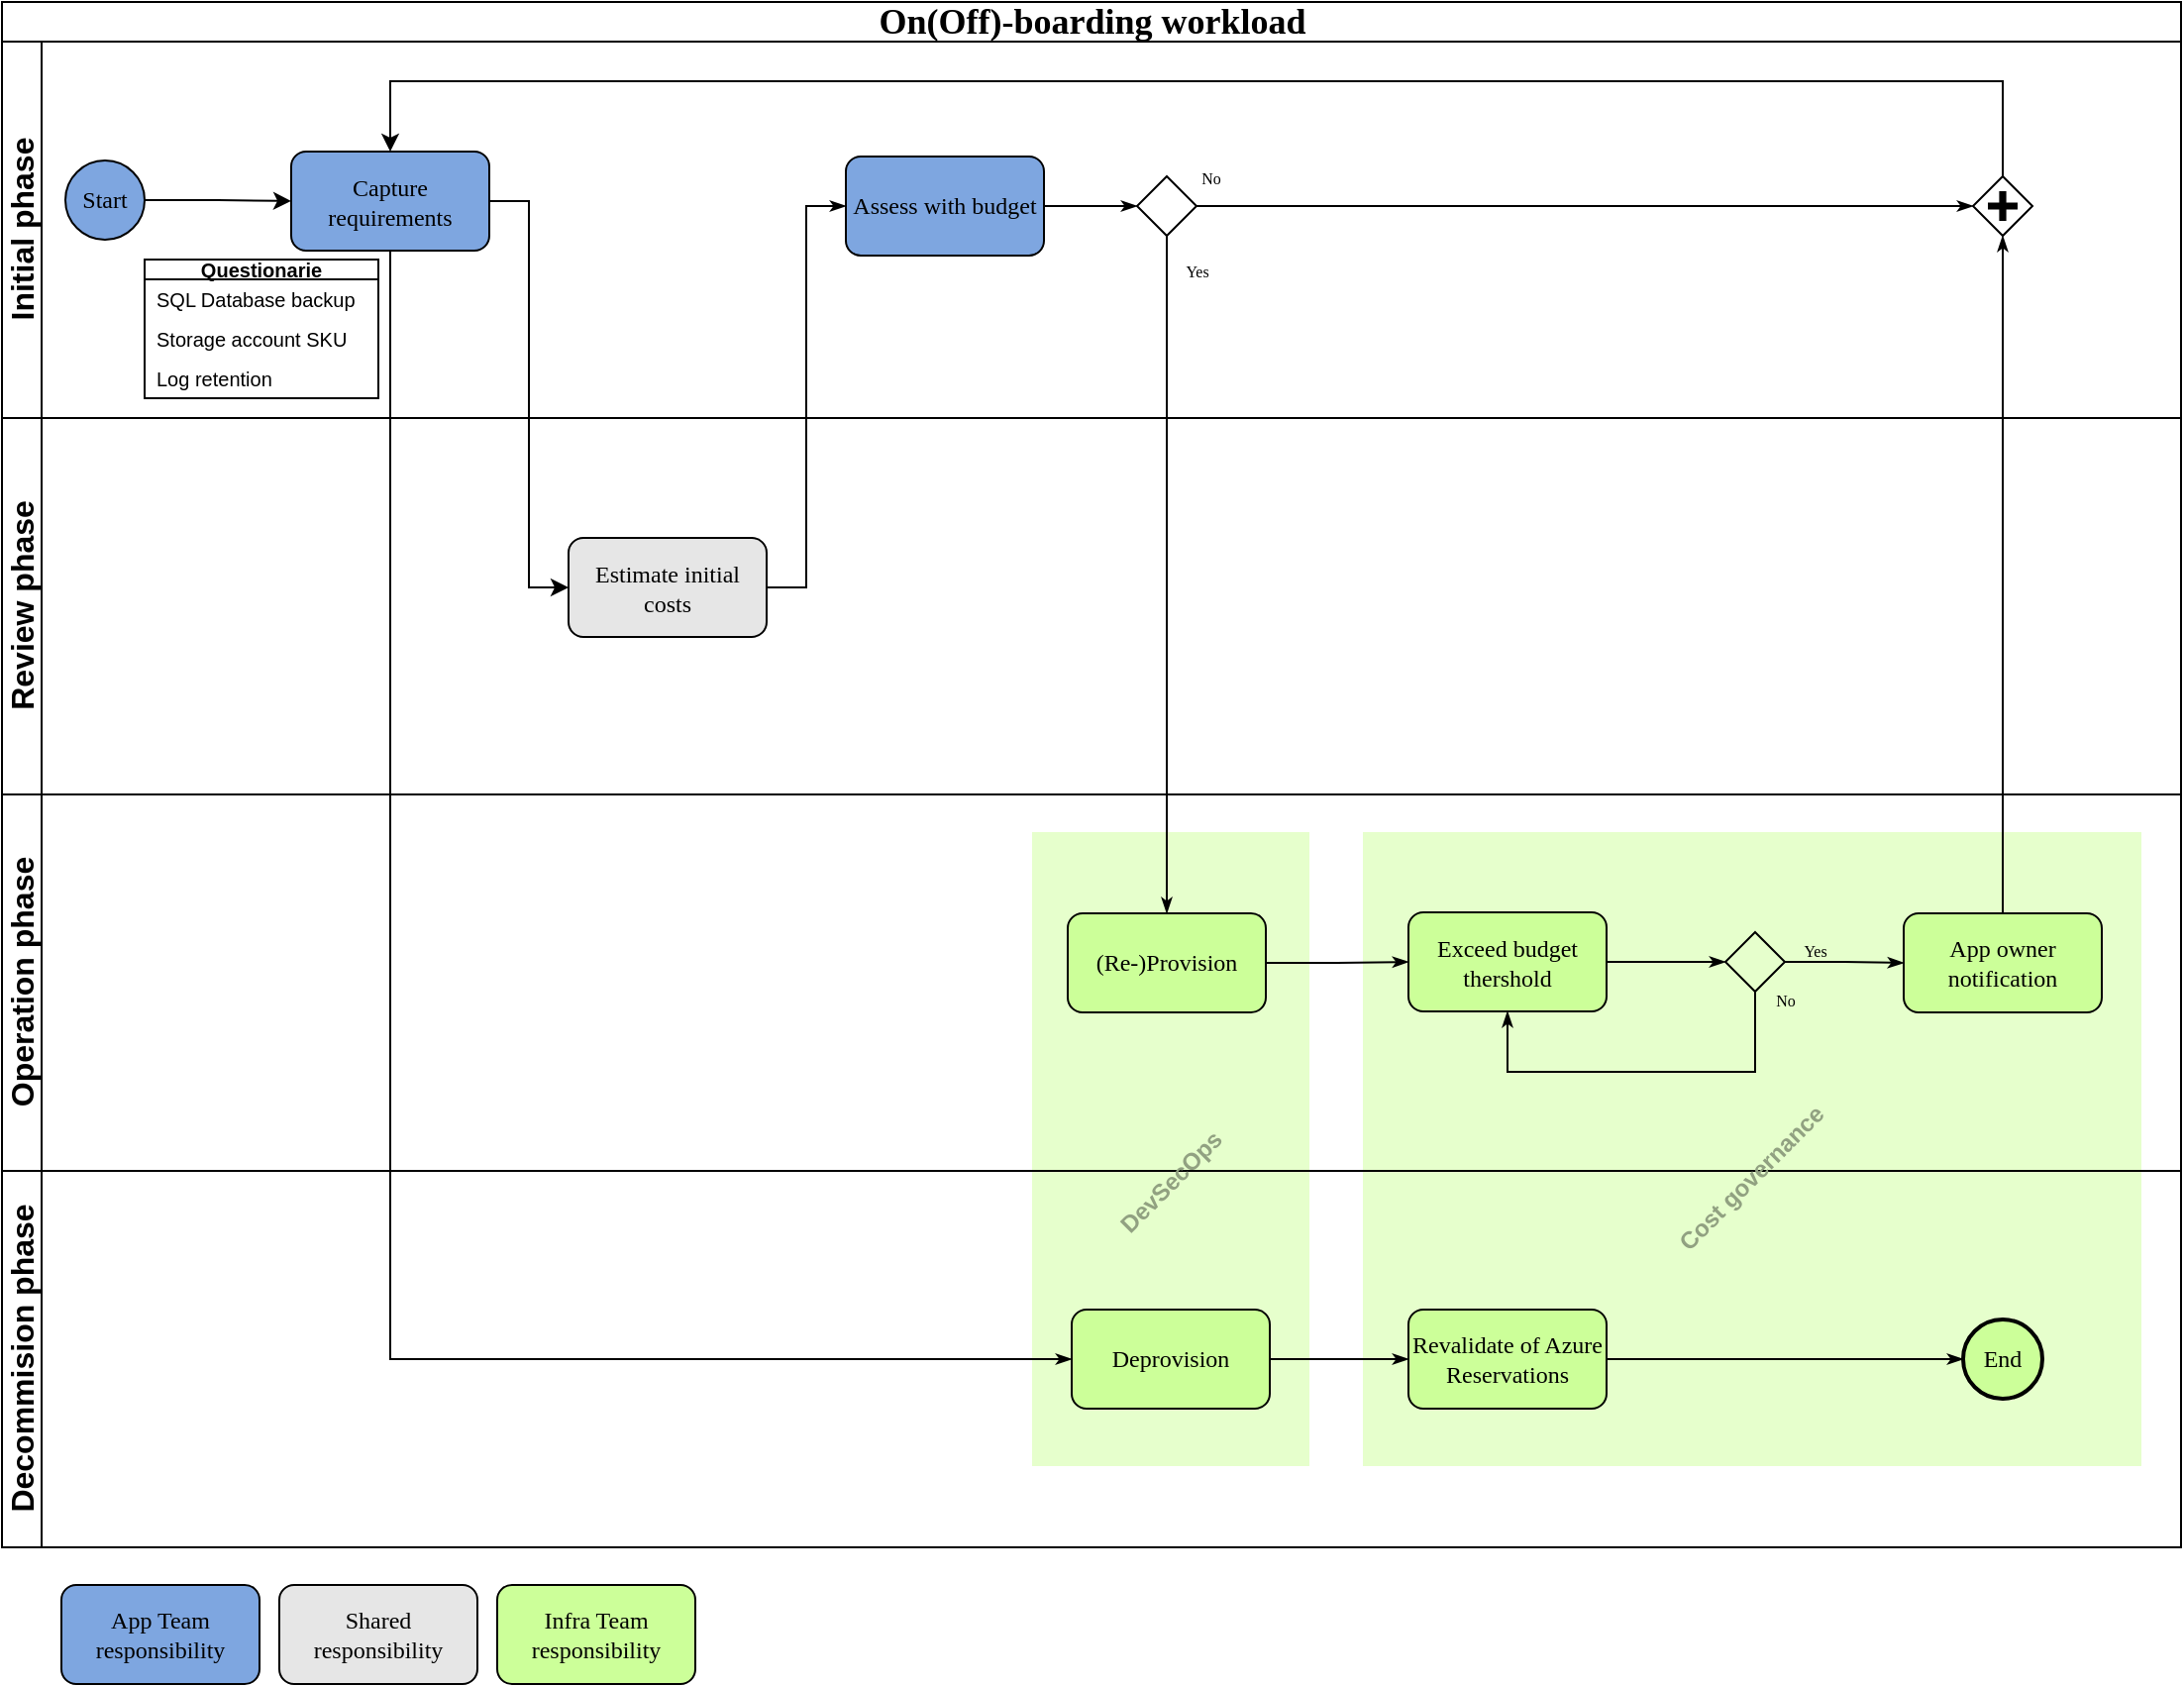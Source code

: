 <mxfile version="20.2.8" type="device" pages="3"><diagram name="On-boarding workload" id="c7488fd3-1785-93aa-aadb-54a6760d102a"><mxGraphModel dx="1221" dy="775" grid="1" gridSize="10" guides="1" tooltips="1" connect="1" arrows="1" fold="1" page="1" pageScale="1" pageWidth="1100" pageHeight="850" background="none" math="0" shadow="0"><root><mxCell id="0"/><mxCell id="1" parent="0"/><mxCell id="fK9CK4yIM3birKVKkkFE-2" value="" style="whiteSpace=wrap;html=1;fillColor=#E6FFCC;strokeColor=none;" parent="1" vertex="1"><mxGeometry x="687" y="420" width="393" height="320" as="geometry"/></mxCell><mxCell id="fK9CK4yIM3birKVKkkFE-1" value="" style="whiteSpace=wrap;html=1;fillColor=#E6FFCC;strokeColor=none;" parent="1" vertex="1"><mxGeometry x="520" y="420" width="140" height="320" as="geometry"/></mxCell><mxCell id="2b4e8129b02d487f-1" value="&lt;font style=&quot;font-size: 18px;&quot;&gt;On(Off)-boarding workload&lt;/font&gt;" style="swimlane;html=1;childLayout=stackLayout;horizontal=1;startSize=20;horizontalStack=0;rounded=0;shadow=0;labelBackgroundColor=none;strokeWidth=1;fontFamily=Verdana;fontSize=8;align=center;" parent="1" vertex="1"><mxGeometry y="1" width="1100" height="780" as="geometry"/></mxCell><mxCell id="2b4e8129b02d487f-2" value="&lt;font style=&quot;font-size: 16px;&quot;&gt;Initial phase&lt;/font&gt;" style="swimlane;html=1;startSize=20;horizontal=0;" parent="2b4e8129b02d487f-1" vertex="1"><mxGeometry y="20" width="1100" height="190" as="geometry"/></mxCell><mxCell id="GfIPGvj7WsTUXI1haJ0j-1" style="edgeStyle=orthogonalEdgeStyle;rounded=0;orthogonalLoop=1;jettySize=auto;html=1;exitX=1;exitY=0.5;exitDx=0;exitDy=0;entryX=0;entryY=0.5;entryDx=0;entryDy=0;fontSize=12;" parent="2b4e8129b02d487f-2" source="2b4e8129b02d487f-5" target="2b4e8129b02d487f-6" edge="1"><mxGeometry relative="1" as="geometry"/></mxCell><mxCell id="2b4e8129b02d487f-5" value="&lt;font style=&quot;font-size: 12px;&quot;&gt;Start&lt;/font&gt;" style="ellipse;whiteSpace=wrap;html=1;rounded=0;shadow=0;labelBackgroundColor=none;strokeWidth=1;fontFamily=Verdana;fontSize=8;align=center;fillColor=#7EA6E0;" parent="2b4e8129b02d487f-2" vertex="1"><mxGeometry x="32" y="60" width="40" height="40" as="geometry"/></mxCell><mxCell id="2b4e8129b02d487f-6" value="&lt;font style=&quot;font-size: 12px;&quot;&gt;Capture requirements&lt;/font&gt;" style="rounded=1;whiteSpace=wrap;html=1;shadow=0;labelBackgroundColor=none;strokeWidth=1;fontFamily=Verdana;fontSize=8;align=center;fillColor=#7EA6E0;" parent="2b4e8129b02d487f-2" vertex="1"><mxGeometry x="146" y="55.5" width="100" height="50" as="geometry"/></mxCell><mxCell id="GfIPGvj7WsTUXI1haJ0j-2" style="edgeStyle=orthogonalEdgeStyle;rounded=0;orthogonalLoop=1;jettySize=auto;html=1;exitX=0.5;exitY=0;exitDx=0;exitDy=0;entryX=0.5;entryY=0;entryDx=0;entryDy=0;fontSize=12;" parent="2b4e8129b02d487f-2" source="5XdHRWtm6n4pgvlFerVe-8" target="2b4e8129b02d487f-6" edge="1"><mxGeometry relative="1" as="geometry"><Array as="points"><mxPoint x="1010" y="20"/><mxPoint x="196" y="20"/></Array></mxGeometry></mxCell><mxCell id="5XdHRWtm6n4pgvlFerVe-8" value="" style="shape=mxgraph.bpmn.shape;html=1;verticalLabelPosition=bottom;labelBackgroundColor=#ffffff;verticalAlign=top;perimeter=rhombusPerimeter;background=gateway;outline=none;symbol=parallelGw;rounded=1;shadow=0;strokeWidth=1;fontFamily=Verdana;fontSize=8;align=center;fillColor=none;" parent="2b4e8129b02d487f-2" vertex="1"><mxGeometry x="995" y="68.0" width="30" height="30" as="geometry"/></mxCell><mxCell id="nl0fHXi5USVs0YfuAYSW-1" value="Questionarie" style="swimlane;fontStyle=1;childLayout=stackLayout;horizontal=1;startSize=10;horizontalStack=0;resizeParent=1;resizeParentMax=0;resizeLast=0;collapsible=1;marginBottom=0;fillColor=#FFFFFF;gradientColor=none;gradientDirection=north;fontSize=10;" parent="2b4e8129b02d487f-2" vertex="1"><mxGeometry x="72" y="110" width="118" height="70" as="geometry"/></mxCell><mxCell id="nl0fHXi5USVs0YfuAYSW-2" value="SQL Database backup" style="text;strokeColor=none;fillColor=none;align=left;verticalAlign=middle;spacingLeft=4;spacingRight=4;overflow=hidden;points=[[0,0.5],[1,0.5]];portConstraint=eastwest;rotatable=0;fontSize=10;" parent="nl0fHXi5USVs0YfuAYSW-1" vertex="1"><mxGeometry y="10" width="118" height="20" as="geometry"/></mxCell><mxCell id="nl0fHXi5USVs0YfuAYSW-3" value="Storage account SKU" style="text;strokeColor=none;fillColor=none;align=left;verticalAlign=middle;spacingLeft=4;spacingRight=4;overflow=hidden;points=[[0,0.5],[1,0.5]];portConstraint=eastwest;rotatable=0;fontSize=10;" parent="nl0fHXi5USVs0YfuAYSW-1" vertex="1"><mxGeometry y="30" width="118" height="20" as="geometry"/></mxCell><mxCell id="nl0fHXi5USVs0YfuAYSW-4" value="Log retention" style="text;strokeColor=none;fillColor=none;align=left;verticalAlign=middle;spacingLeft=4;spacingRight=4;overflow=hidden;points=[[0,0.5],[1,0.5]];portConstraint=eastwest;rotatable=0;fontSize=10;" parent="nl0fHXi5USVs0YfuAYSW-1" vertex="1"><mxGeometry y="50" width="118" height="20" as="geometry"/></mxCell><mxCell id="2b4e8129b02d487f-12" value="&lt;font style=&quot;font-size: 12px;&quot;&gt;Assess with budget&lt;/font&gt;" style="rounded=1;whiteSpace=wrap;html=1;shadow=0;labelBackgroundColor=none;strokeWidth=1;fontFamily=Verdana;fontSize=8;align=center;gradientColor=none;gradientDirection=north;fillColor=#7EA6E0;" parent="2b4e8129b02d487f-2" vertex="1"><mxGeometry x="426" y="58.0" width="100" height="50" as="geometry"/></mxCell><mxCell id="2b4e8129b02d487f-13" value="" style="strokeWidth=1;html=1;shape=mxgraph.flowchart.decision;whiteSpace=wrap;rounded=1;shadow=0;labelBackgroundColor=none;fontFamily=Verdana;fontSize=8;align=center;gradientColor=none;gradientDirection=north;fillColor=none;" parent="2b4e8129b02d487f-2" vertex="1"><mxGeometry x="573" y="68.0" width="30" height="30" as="geometry"/></mxCell><mxCell id="2b4e8129b02d487f-25" value="No" style="edgeStyle=orthogonalEdgeStyle;rounded=0;html=1;labelBackgroundColor=none;startArrow=none;startFill=0;startSize=5;endArrow=classicThin;endFill=1;endSize=5;jettySize=auto;orthogonalLoop=1;strokeWidth=1;fontFamily=Verdana;fontSize=8;entryX=0;entryY=0.5;entryDx=0;entryDy=0;" parent="2b4e8129b02d487f-2" source="2b4e8129b02d487f-13" target="5XdHRWtm6n4pgvlFerVe-8" edge="1"><mxGeometry x="-0.964" y="14" relative="1" as="geometry"><mxPoint as="offset"/></mxGeometry></mxCell><mxCell id="2b4e8129b02d487f-26" style="edgeStyle=orthogonalEdgeStyle;rounded=0;html=1;labelBackgroundColor=none;startArrow=none;startFill=0;startSize=5;endArrow=classicThin;endFill=1;endSize=5;jettySize=auto;orthogonalLoop=1;strokeWidth=1;fontFamily=Verdana;fontSize=8" parent="2b4e8129b02d487f-2" source="2b4e8129b02d487f-12" target="2b4e8129b02d487f-13" edge="1"><mxGeometry relative="1" as="geometry"/></mxCell><mxCell id="2b4e8129b02d487f-3" value="&lt;font style=&quot;font-size: 16px;&quot;&gt;Review phase&lt;/font&gt;" style="swimlane;html=1;startSize=20;horizontal=0;" parent="2b4e8129b02d487f-1" vertex="1"><mxGeometry y="210" width="1100" height="190" as="geometry"/></mxCell><mxCell id="2b4e8129b02d487f-7" value="&lt;font style=&quot;font-size: 12px;&quot;&gt;Estimate initial costs&lt;/font&gt;" style="rounded=1;whiteSpace=wrap;html=1;shadow=0;labelBackgroundColor=none;strokeWidth=1;fontFamily=Verdana;fontSize=8;align=center;fillColor=#E6E6E6;gradientColor=none;gradientDirection=north;" parent="2b4e8129b02d487f-3" vertex="1"><mxGeometry x="286" y="60.5" width="100" height="50" as="geometry"/></mxCell><mxCell id="2b4e8129b02d487f-27" value="Yes" style="edgeStyle=orthogonalEdgeStyle;rounded=0;html=1;labelBackgroundColor=none;startArrow=none;startFill=0;startSize=5;endArrow=classicThin;endFill=1;endSize=5;jettySize=auto;orthogonalLoop=1;strokeWidth=1;fontFamily=Verdana;fontSize=8;entryX=0.5;entryY=0;entryDx=0;entryDy=0;" parent="2b4e8129b02d487f-1" source="2b4e8129b02d487f-13" target="2b4e8129b02d487f-14" edge="1"><mxGeometry x="-0.895" y="15" relative="1" as="geometry"><mxPoint as="offset"/><Array as="points"><mxPoint x="588" y="379"/><mxPoint x="588" y="379"/></Array></mxGeometry></mxCell><mxCell id="2b4e8129b02d487f-31" style="edgeStyle=orthogonalEdgeStyle;rounded=0;html=1;entryX=0.5;entryY=1;labelBackgroundColor=none;startArrow=none;startFill=0;startSize=5;endArrow=classicThin;endFill=1;endSize=5;jettySize=auto;orthogonalLoop=1;strokeWidth=1;fontFamily=Verdana;fontSize=8;entryDx=0;entryDy=0;exitX=0.5;exitY=0;exitDx=0;exitDy=0;" parent="2b4e8129b02d487f-1" source="2b4e8129b02d487f-17" target="5XdHRWtm6n4pgvlFerVe-8" edge="1"><mxGeometry relative="1" as="geometry"><Array as="points"/></mxGeometry></mxCell><mxCell id="2b4e8129b02d487f-4" value="&lt;font style=&quot;font-size: 16px;&quot;&gt;Operation phase&lt;/font&gt;" style="swimlane;html=1;startSize=20;horizontal=0;" parent="2b4e8129b02d487f-1" vertex="1"><mxGeometry y="400" width="1100" height="190" as="geometry"/></mxCell><mxCell id="2b4e8129b02d487f-28" style="edgeStyle=orthogonalEdgeStyle;rounded=0;html=1;labelBackgroundColor=none;startArrow=none;startFill=0;startSize=5;endArrow=classicThin;endFill=1;endSize=5;jettySize=auto;orthogonalLoop=1;strokeWidth=1;fontFamily=Verdana;fontSize=8;entryX=0;entryY=0.5;entryDx=0;entryDy=0;" parent="2b4e8129b02d487f-4" source="2b4e8129b02d487f-14" target="5XdHRWtm6n4pgvlFerVe-18" edge="1"><mxGeometry relative="1" as="geometry"/></mxCell><mxCell id="2b4e8129b02d487f-14" value="&lt;font style=&quot;font-size: 12px;&quot;&gt;(Re-)Provision&lt;/font&gt;" style="rounded=1;whiteSpace=wrap;html=1;shadow=0;labelBackgroundColor=none;strokeWidth=1;fontFamily=Verdana;fontSize=8;align=center;fillColor=#CCFF99;" parent="2b4e8129b02d487f-4" vertex="1"><mxGeometry x="538" y="60.0" width="100" height="50" as="geometry"/></mxCell><mxCell id="2b4e8129b02d487f-29" value="Yes" style="edgeStyle=orthogonalEdgeStyle;rounded=0;html=1;entryX=0;entryY=0.5;labelBackgroundColor=none;startArrow=none;startFill=0;startSize=5;endArrow=classicThin;endFill=1;endSize=5;jettySize=auto;orthogonalLoop=1;strokeWidth=1;fontFamily=Verdana;fontSize=8;entryDx=0;entryDy=0;" parent="2b4e8129b02d487f-4" source="2b4e8129b02d487f-15" target="2b4e8129b02d487f-17" edge="1"><mxGeometry x="-0.501" y="6" relative="1" as="geometry"><mxPoint as="offset"/><mxPoint x="562" y="78.5" as="targetPoint"/></mxGeometry></mxCell><mxCell id="2b4e8129b02d487f-15" value="" style="strokeWidth=1;html=1;shape=mxgraph.flowchart.decision;whiteSpace=wrap;rounded=1;shadow=0;labelBackgroundColor=none;fontFamily=Verdana;fontSize=8;align=center;fillColor=none;" parent="2b4e8129b02d487f-4" vertex="1"><mxGeometry x="870" y="69.5" width="30" height="30" as="geometry"/></mxCell><mxCell id="2b4e8129b02d487f-17" value="&lt;span style=&quot;font-size: 12px;&quot;&gt;App owner notification&lt;/span&gt;" style="rounded=1;whiteSpace=wrap;html=1;shadow=0;labelBackgroundColor=none;strokeWidth=1;fontFamily=Verdana;fontSize=8;align=center;fillColor=#CCFF99;" parent="2b4e8129b02d487f-4" vertex="1"><mxGeometry x="960" y="60" width="100" height="50" as="geometry"/></mxCell><mxCell id="5XdHRWtm6n4pgvlFerVe-18" value="&lt;font style=&quot;font-size: 12px;&quot;&gt;Exceed budget thershold&lt;/font&gt;" style="rounded=1;whiteSpace=wrap;html=1;shadow=0;labelBackgroundColor=none;strokeWidth=1;fontFamily=Verdana;fontSize=8;align=center;fillColor=#CCFF99;" parent="2b4e8129b02d487f-4" vertex="1"><mxGeometry x="710" y="59.5" width="100" height="50" as="geometry"/></mxCell><mxCell id="2b4e8129b02d487f-22" style="edgeStyle=orthogonalEdgeStyle;rounded=0;html=1;entryX=0;entryY=0.5;labelBackgroundColor=none;startArrow=none;startFill=0;startSize=5;endArrow=classicThin;endFill=1;endSize=5;jettySize=auto;orthogonalLoop=1;strokeWidth=1;fontFamily=Verdana;fontSize=8;exitX=1;exitY=0.5;exitDx=0;exitDy=0;entryDx=0;entryDy=0;entryPerimeter=0;" parent="2b4e8129b02d487f-4" source="5XdHRWtm6n4pgvlFerVe-18" target="2b4e8129b02d487f-15" edge="1"><mxGeometry relative="1" as="geometry"/></mxCell><mxCell id="2b4e8129b02d487f-32" value="No" style="edgeStyle=orthogonalEdgeStyle;rounded=0;html=1;labelBackgroundColor=none;startArrow=none;startFill=0;startSize=5;endArrow=classicThin;endFill=1;endSize=5;jettySize=auto;orthogonalLoop=1;strokeWidth=1;fontFamily=Verdana;fontSize=8;entryX=0.5;entryY=1;entryDx=0;entryDy=0;" parent="2b4e8129b02d487f-4" source="2b4e8129b02d487f-15" target="5XdHRWtm6n4pgvlFerVe-18" edge="1"><mxGeometry x="-0.953" y="15" relative="1" as="geometry"><Array as="points"><mxPoint x="778" y="140"/><mxPoint x="663" y="140"/></Array><mxPoint as="offset"/></mxGeometry></mxCell><mxCell id="5XdHRWtm6n4pgvlFerVe-20" style="edgeStyle=orthogonalEdgeStyle;rounded=0;html=1;labelBackgroundColor=none;startArrow=none;startFill=0;startSize=5;endArrow=classicThin;endFill=1;endSize=5;jettySize=auto;orthogonalLoop=1;strokeWidth=1;fontFamily=Verdana;fontSize=8;exitX=0.5;exitY=1;exitDx=0;exitDy=0;entryX=0;entryY=0.5;entryDx=0;entryDy=0;" parent="2b4e8129b02d487f-1" source="2b4e8129b02d487f-6" target="2b4e8129b02d487f-9" edge="1"><mxGeometry relative="1" as="geometry"><mxPoint x="127" y="50" as="sourcePoint"/><mxPoint x="772" y="505" as="targetPoint"/></mxGeometry></mxCell><mxCell id="5XdHRWtm6n4pgvlFerVe-9" value="&lt;font style=&quot;font-size: 16px;&quot;&gt;Decommision phase&lt;/font&gt;" style="swimlane;html=1;startSize=20;horizontal=0;" parent="2b4e8129b02d487f-1" vertex="1"><mxGeometry y="590" width="1100" height="190" as="geometry"/></mxCell><mxCell id="2b4e8129b02d487f-9" value="&lt;font style=&quot;font-size: 12px;&quot;&gt;Deprovision&lt;/font&gt;" style="rounded=1;whiteSpace=wrap;html=1;shadow=0;labelBackgroundColor=none;strokeWidth=1;fontFamily=Verdana;fontSize=8;align=center;fillColor=#CCFF99;" parent="5XdHRWtm6n4pgvlFerVe-9" vertex="1"><mxGeometry x="540" y="70" width="100" height="50" as="geometry"/></mxCell><mxCell id="2b4e8129b02d487f-11" value="&lt;font style=&quot;font-size: 12px;&quot;&gt;End&lt;/font&gt;" style="ellipse;whiteSpace=wrap;html=1;rounded=0;shadow=0;labelBackgroundColor=none;strokeWidth=2;fontFamily=Verdana;fontSize=8;align=center;fillColor=#CCFF99;" parent="5XdHRWtm6n4pgvlFerVe-9" vertex="1"><mxGeometry x="990" y="75" width="40" height="40" as="geometry"/></mxCell><mxCell id="2b4e8129b02d487f-23" style="edgeStyle=orthogonalEdgeStyle;rounded=0;html=1;labelBackgroundColor=none;startArrow=none;startFill=0;startSize=5;endArrow=classicThin;endFill=1;endSize=5;jettySize=auto;orthogonalLoop=1;strokeWidth=1;fontFamily=Verdana;fontSize=8;exitX=1;exitY=0.5;exitDx=0;exitDy=0;" parent="5XdHRWtm6n4pgvlFerVe-9" source="5XdHRWtm6n4pgvlFerVe-21" target="2b4e8129b02d487f-11" edge="1"><mxGeometry relative="1" as="geometry"><mxPoint x="702" y="88.5" as="sourcePoint"/></mxGeometry></mxCell><mxCell id="5XdHRWtm6n4pgvlFerVe-21" value="&lt;font style=&quot;font-size: 12px;&quot;&gt;Revalidate of Azure Reservations&lt;/font&gt;" style="rounded=1;whiteSpace=wrap;html=1;shadow=0;labelBackgroundColor=none;strokeWidth=1;fontFamily=Verdana;fontSize=8;align=center;fillColor=#CCFF99;" parent="5XdHRWtm6n4pgvlFerVe-9" vertex="1"><mxGeometry x="710" y="70" width="100" height="50" as="geometry"/></mxCell><mxCell id="5XdHRWtm6n4pgvlFerVe-23" style="edgeStyle=orthogonalEdgeStyle;rounded=0;html=1;labelBackgroundColor=none;startArrow=none;startFill=0;startSize=5;endArrow=classicThin;endFill=1;endSize=5;jettySize=auto;orthogonalLoop=1;strokeWidth=1;fontFamily=Verdana;fontSize=8;exitX=1;exitY=0.5;exitDx=0;exitDy=0;entryX=0;entryY=0.5;entryDx=0;entryDy=0;" parent="5XdHRWtm6n4pgvlFerVe-9" source="2b4e8129b02d487f-9" target="5XdHRWtm6n4pgvlFerVe-21" edge="1"><mxGeometry relative="1" as="geometry"><mxPoint x="482" y="85.5" as="sourcePoint"/><mxPoint x="400" y="110" as="targetPoint"/></mxGeometry></mxCell><mxCell id="5XdHRWtm6n4pgvlFerVe-1" style="edgeStyle=orthogonalEdgeStyle;rounded=0;orthogonalLoop=1;jettySize=auto;html=1;exitX=1;exitY=0.5;exitDx=0;exitDy=0;entryX=0;entryY=0.5;entryDx=0;entryDy=0;" parent="2b4e8129b02d487f-1" source="2b4e8129b02d487f-6" target="2b4e8129b02d487f-7" edge="1"><mxGeometry relative="1" as="geometry"/></mxCell><mxCell id="2b4e8129b02d487f-24" style="edgeStyle=orthogonalEdgeStyle;rounded=0;html=1;labelBackgroundColor=none;startArrow=none;startFill=0;startSize=5;endArrow=classicThin;endFill=1;endSize=5;jettySize=auto;orthogonalLoop=1;strokeWidth=1;fontFamily=Verdana;fontSize=8;exitX=1;exitY=0.5;exitDx=0;exitDy=0;entryX=0;entryY=0.5;entryDx=0;entryDy=0;" parent="2b4e8129b02d487f-1" source="2b4e8129b02d487f-7" target="2b4e8129b02d487f-12" edge="1"><mxGeometry relative="1" as="geometry"/></mxCell><mxCell id="5XdHRWtm6n4pgvlFerVe-5" value="&lt;font style=&quot;font-size: 12px;&quot;&gt;App Team responsibility&lt;/font&gt;" style="rounded=1;whiteSpace=wrap;html=1;shadow=0;labelBackgroundColor=none;strokeWidth=1;fontFamily=Verdana;fontSize=8;align=center;fillColor=#7EA6E0;" parent="1" vertex="1"><mxGeometry x="30" y="800" width="100" height="50" as="geometry"/></mxCell><mxCell id="5XdHRWtm6n4pgvlFerVe-6" value="&lt;font style=&quot;font-size: 12px;&quot;&gt;Shared responsibility&lt;/font&gt;" style="rounded=1;whiteSpace=wrap;html=1;shadow=0;labelBackgroundColor=none;strokeWidth=1;fontFamily=Verdana;fontSize=8;align=center;gradientColor=none;fillColor=#E6E6E6;gradientDirection=north;" parent="1" vertex="1"><mxGeometry x="140" y="800" width="100" height="50" as="geometry"/></mxCell><mxCell id="5XdHRWtm6n4pgvlFerVe-7" value="&lt;font style=&quot;font-size: 12px;&quot;&gt;Infra Team responsibility&lt;/font&gt;" style="rounded=1;whiteSpace=wrap;html=1;shadow=0;labelBackgroundColor=none;strokeWidth=1;fontFamily=Verdana;fontSize=8;align=center;fillColor=#CCFF99;" parent="1" vertex="1"><mxGeometry x="250" y="800" width="100" height="50" as="geometry"/></mxCell><mxCell id="jiyVfyPvJ__o8zpJdGD4-1" value="&lt;b style=&quot;&quot;&gt;&lt;font color=&quot;#91a181&quot;&gt;DevSecOps&lt;/font&gt;&lt;/b&gt;" style="text;html=1;resizable=0;autosize=1;align=center;verticalAlign=middle;points=[];fillColor=none;strokeColor=none;rounded=0;rotation=-45;" parent="1" vertex="1"><mxGeometry x="545" y="582" width="90" height="30" as="geometry"/></mxCell><mxCell id="jiyVfyPvJ__o8zpJdGD4-2" value="&lt;b style=&quot;&quot;&gt;&lt;font color=&quot;#91a181&quot;&gt;Cost governance&lt;/font&gt;&lt;/b&gt;" style="text;html=1;resizable=0;autosize=1;align=center;verticalAlign=middle;points=[];fillColor=none;strokeColor=none;rounded=0;rotation=-45;" parent="1" vertex="1"><mxGeometry x="823" y="580" width="120" height="30" as="geometry"/></mxCell></root></mxGraphModel></diagram><diagram id="4rKEZEECnwokhdloVgjC" name="Governance"><mxGraphModel dx="1038" dy="659" grid="1" gridSize="10" guides="1" tooltips="1" connect="1" arrows="1" fold="1" page="1" pageScale="1" pageWidth="1100" pageHeight="850" math="0" shadow="0"><root><mxCell id="0"/><mxCell id="1" parent="0"/><mxCell id="x-hgDINPjKMNKsx2Op-p-1" value="&lt;font style=&quot;font-size: 18px;&quot;&gt;Cost management operation&lt;/font&gt;" style="swimlane;html=1;childLayout=stackLayout;horizontal=1;startSize=20;horizontalStack=0;rounded=0;shadow=0;labelBackgroundColor=none;strokeWidth=1;fontFamily=Verdana;fontSize=10;align=center;" parent="1" vertex="1"><mxGeometry x="10" y="6" width="690" height="770" as="geometry"/></mxCell><mxCell id="x-hgDINPjKMNKsx2Op-p-2" value="&lt;font style=&quot;font-size: 16px;&quot;&gt;Regular reviews&lt;/font&gt;" style="swimlane;html=1;startSize=20;horizontal=0;" parent="x-hgDINPjKMNKsx2Op-p-1" vertex="1"><mxGeometry y="20" width="690" height="250" as="geometry"/></mxCell><mxCell id="j9j1KvJmuwVYbKqdEZbD-16" style="edgeStyle=orthogonalEdgeStyle;rounded=0;orthogonalLoop=1;jettySize=auto;html=1;exitX=1;exitY=0.5;exitDx=0;exitDy=0;entryX=0;entryY=0.5;entryDx=0;entryDy=0;" parent="x-hgDINPjKMNKsx2Op-p-2" source="x-hgDINPjKMNKsx2Op-p-4" target="x-hgDINPjKMNKsx2Op-p-8" edge="1"><mxGeometry relative="1" as="geometry"/></mxCell><mxCell id="j9j1KvJmuwVYbKqdEZbD-29" style="edgeStyle=orthogonalEdgeStyle;rounded=0;orthogonalLoop=1;jettySize=auto;html=1;exitX=1;exitY=0.5;exitDx=0;exitDy=0;entryX=0;entryY=0.5;entryDx=0;entryDy=0;fontSize=12;" parent="x-hgDINPjKMNKsx2Op-p-2" source="x-hgDINPjKMNKsx2Op-p-4" target="x-hgDINPjKMNKsx2Op-p-6" edge="1"><mxGeometry relative="1" as="geometry"/></mxCell><mxCell id="j9j1KvJmuwVYbKqdEZbD-30" style="edgeStyle=orthogonalEdgeStyle;rounded=0;orthogonalLoop=1;jettySize=auto;html=1;exitX=1;exitY=0.5;exitDx=0;exitDy=0;entryX=0;entryY=0.5;entryDx=0;entryDy=0;fontSize=12;" parent="x-hgDINPjKMNKsx2Op-p-2" source="x-hgDINPjKMNKsx2Op-p-4" target="j9j1KvJmuwVYbKqdEZbD-14" edge="1"><mxGeometry relative="1" as="geometry"/></mxCell><mxCell id="x-hgDINPjKMNKsx2Op-p-4" value="&lt;font style=&quot;font-size: 12px;&quot;&gt;Start&lt;/font&gt;" style="ellipse;whiteSpace=wrap;html=1;rounded=0;shadow=0;labelBackgroundColor=none;strokeWidth=1;fontFamily=Verdana;fontSize=8;align=center;fillColor=#CCFF99;" parent="x-hgDINPjKMNKsx2Op-p-2" vertex="1"><mxGeometry x="38" y="106" width="40" height="40" as="geometry"/></mxCell><mxCell id="j9j1KvJmuwVYbKqdEZbD-9" style="edgeStyle=orthogonalEdgeStyle;rounded=0;orthogonalLoop=1;jettySize=auto;html=1;exitX=1;exitY=0.5;exitDx=0;exitDy=0;entryX=0.5;entryY=0;entryDx=0;entryDy=0;" parent="x-hgDINPjKMNKsx2Op-p-2" source="x-hgDINPjKMNKsx2Op-p-6" target="j9j1KvJmuwVYbKqdEZbD-18" edge="1"><mxGeometry relative="1" as="geometry"/></mxCell><mxCell id="x-hgDINPjKMNKsx2Op-p-6" value="&lt;font style=&quot;font-size: 12px;&quot;&gt;Review policy compliance&lt;/font&gt;" style="rounded=1;whiteSpace=wrap;html=1;shadow=0;labelBackgroundColor=none;strokeWidth=1;fontFamily=Verdana;fontSize=8;align=center;fillColor=#CCFF99;" parent="x-hgDINPjKMNKsx2Op-p-2" vertex="1"><mxGeometry x="160" y="32" width="100" height="50" as="geometry"/></mxCell><mxCell id="j9j1KvJmuwVYbKqdEZbD-10" style="edgeStyle=orthogonalEdgeStyle;rounded=0;orthogonalLoop=1;jettySize=auto;html=1;exitX=1;exitY=0.5;exitDx=0;exitDy=0;entryX=0;entryY=0.5;entryDx=0;entryDy=0;" parent="x-hgDINPjKMNKsx2Op-p-2" source="x-hgDINPjKMNKsx2Op-p-8" target="j9j1KvJmuwVYbKqdEZbD-18" edge="1"><mxGeometry relative="1" as="geometry"><mxPoint x="230" y="109" as="targetPoint"/></mxGeometry></mxCell><mxCell id="x-hgDINPjKMNKsx2Op-p-8" value="&lt;font style=&quot;font-size: 12px;&quot;&gt;Review cost related alerts&lt;/font&gt;" style="rounded=1;whiteSpace=wrap;html=1;shadow=0;labelBackgroundColor=none;strokeWidth=1;fontFamily=Verdana;fontSize=8;align=center;fillColor=#CCFF99;" parent="x-hgDINPjKMNKsx2Op-p-2" vertex="1"><mxGeometry x="160" y="101.0" width="100" height="50" as="geometry"/></mxCell><mxCell id="8HTzPrVtG_0ST64LJAhu-6" style="edgeStyle=orthogonalEdgeStyle;rounded=0;orthogonalLoop=1;jettySize=auto;html=1;exitX=1;exitY=0.5;exitDx=0;exitDy=0;entryX=0;entryY=0.5;entryDx=0;entryDy=0;entryPerimeter=0;" parent="x-hgDINPjKMNKsx2Op-p-2" source="x-hgDINPjKMNKsx2Op-p-19" target="8HTzPrVtG_0ST64LJAhu-3" edge="1"><mxGeometry relative="1" as="geometry"/></mxCell><mxCell id="x-hgDINPjKMNKsx2Op-p-19" value="&lt;font style=&quot;font-size: 12px;&quot;&gt;Allign with app owner&lt;/font&gt;" style="rounded=1;whiteSpace=wrap;html=1;shadow=0;labelBackgroundColor=none;strokeWidth=1;fontFamily=Verdana;fontSize=8;align=center;fillColor=#CCFF99;" parent="x-hgDINPjKMNKsx2Op-p-2" vertex="1"><mxGeometry x="477" y="101.0" width="100" height="50" as="geometry"/></mxCell><mxCell id="8HTzPrVtG_0ST64LJAhu-3" value="" style="strokeWidth=1;html=1;shape=mxgraph.flowchart.decision;whiteSpace=wrap;rounded=1;shadow=0;labelBackgroundColor=none;fontFamily=Verdana;fontSize=8;align=center;fillColor=none;" parent="x-hgDINPjKMNKsx2Op-p-2" vertex="1"><mxGeometry x="645" y="111.5" width="30" height="30" as="geometry"/></mxCell><mxCell id="8HTzPrVtG_0ST64LJAhu-4" value="Yes" style="edgeStyle=orthogonalEdgeStyle;rounded=0;html=1;labelBackgroundColor=none;startArrow=none;startFill=0;startSize=5;endArrow=classicThin;endFill=1;endSize=5;jettySize=auto;orthogonalLoop=1;strokeWidth=1;fontFamily=Verdana;fontSize=8;exitX=0.5;exitY=0;exitDx=0;exitDy=0;exitPerimeter=0;entryX=0.5;entryY=0;entryDx=0;entryDy=0;" parent="x-hgDINPjKMNKsx2Op-p-2" source="8HTzPrVtG_0ST64LJAhu-3" target="x-hgDINPjKMNKsx2Op-p-4" edge="1"><mxGeometry x="-1" y="53" relative="1" as="geometry"><mxPoint x="43" y="53" as="offset"/><mxPoint x="560" y="40" as="targetPoint"/><mxPoint x="480" y="174.97" as="sourcePoint"/><Array as="points"><mxPoint x="425" y="10"/><mxPoint x="47" y="10"/></Array></mxGeometry></mxCell><mxCell id="j9j1KvJmuwVYbKqdEZbD-4" value="" style="aspect=fixed;html=1;points=[];align=center;image;fontSize=12;image=img/lib/azure2/general/Cost_Alerts.svg;" parent="x-hgDINPjKMNKsx2Op-p-2" vertex="1"><mxGeometry x="153" y="141" width="20" height="16.72" as="geometry"/></mxCell><mxCell id="j9j1KvJmuwVYbKqdEZbD-11" value="" style="aspect=fixed;html=1;points=[];align=center;image;fontSize=12;image=img/lib/azure2/management_governance/Compliance.svg;" parent="x-hgDINPjKMNKsx2Op-p-2" vertex="1"><mxGeometry x="155.75" y="70" width="16.25" height="20" as="geometry"/></mxCell><mxCell id="j9j1KvJmuwVYbKqdEZbD-20" style="edgeStyle=orthogonalEdgeStyle;rounded=0;orthogonalLoop=1;jettySize=auto;html=1;exitX=1;exitY=0.5;exitDx=0;exitDy=0;entryX=0.5;entryY=1;entryDx=0;entryDy=0;" parent="x-hgDINPjKMNKsx2Op-p-2" source="j9j1KvJmuwVYbKqdEZbD-14" target="j9j1KvJmuwVYbKqdEZbD-18" edge="1"><mxGeometry relative="1" as="geometry"/></mxCell><mxCell id="j9j1KvJmuwVYbKqdEZbD-14" value="Review recomendations" style="rounded=1;whiteSpace=wrap;html=1;shadow=0;labelBackgroundColor=none;strokeWidth=1;fontFamily=Verdana;fontSize=12;align=center;fillColor=#CCFF99;" parent="x-hgDINPjKMNKsx2Op-p-2" vertex="1"><mxGeometry x="160" y="171.0" width="100" height="50" as="geometry"/></mxCell><mxCell id="j9j1KvJmuwVYbKqdEZbD-13" value="" style="aspect=fixed;html=1;points=[];align=center;image;fontSize=12;image=img/lib/azure2/management_governance/Advisor.svg;" parent="x-hgDINPjKMNKsx2Op-p-2" vertex="1"><mxGeometry x="151.37" y="211" width="20.63" height="20" as="geometry"/></mxCell><mxCell id="j9j1KvJmuwVYbKqdEZbD-21" style="edgeStyle=orthogonalEdgeStyle;rounded=0;orthogonalLoop=1;jettySize=auto;html=1;exitX=1;exitY=0.5;exitDx=0;exitDy=0;entryX=0;entryY=0.5;entryDx=0;entryDy=0;" parent="x-hgDINPjKMNKsx2Op-p-2" source="j9j1KvJmuwVYbKqdEZbD-18" target="x-hgDINPjKMNKsx2Op-p-19" edge="1"><mxGeometry relative="1" as="geometry"/></mxCell><mxCell id="j9j1KvJmuwVYbKqdEZbD-18" value="" style="shape=mxgraph.bpmn.shape;html=1;verticalLabelPosition=bottom;labelBackgroundColor=#ffffff;verticalAlign=top;perimeter=rhombusPerimeter;background=gateway;outline=none;symbol=parallelGw;rounded=1;shadow=0;strokeWidth=1;fontFamily=Verdana;fontSize=8;align=center;fillColor=none;" parent="x-hgDINPjKMNKsx2Op-p-2" vertex="1"><mxGeometry x="360" y="111.0" width="30" height="30" as="geometry"/></mxCell><mxCell id="x-hgDINPjKMNKsx2Op-p-10" value="&lt;font style=&quot;font-size: 16px;&quot;&gt;Optimize enterprise costs&lt;/font&gt;" style="swimlane;html=1;startSize=20;horizontal=0;fillColor=none;gradientColor=none;swimlaneFillColor=none;" parent="x-hgDINPjKMNKsx2Op-p-1" vertex="1"><mxGeometry y="270" width="690" height="250" as="geometry"/></mxCell><mxCell id="x-hgDINPjKMNKsx2Op-p-12" value="&lt;font style=&quot;font-size: 12px;&quot;&gt;Cost analysis&lt;/font&gt;" style="rounded=1;whiteSpace=wrap;html=1;shadow=0;labelBackgroundColor=none;strokeWidth=1;fontFamily=Verdana;fontSize=8;align=center;gradientColor=none;gradientDirection=north;fillColor=#7EA6E0;" parent="x-hgDINPjKMNKsx2Op-p-10" vertex="1"><mxGeometry x="479" y="108.5" width="100" height="50" as="geometry"/></mxCell><mxCell id="kJ7VkD3CmKxsX5J3a9Yi-1" value="Optimize cost across environments" style="rounded=1;whiteSpace=wrap;html=1;shadow=0;labelBackgroundColor=none;strokeWidth=1;fontFamily=Verdana;fontSize=12;align=center;gradientColor=none;gradientDirection=north;fillColor=#E6E6E6;" parent="x-hgDINPjKMNKsx2Op-p-10" vertex="1"><mxGeometry x="165" y="108.5" width="100" height="50" as="geometry"/></mxCell><mxCell id="kJ7VkD3CmKxsX5J3a9Yi-4" style="edgeStyle=orthogonalEdgeStyle;rounded=0;orthogonalLoop=1;jettySize=auto;html=1;exitX=0;exitY=0.5;exitDx=0;exitDy=0;entryX=1;entryY=0.5;entryDx=0;entryDy=0;fontSize=6;" parent="x-hgDINPjKMNKsx2Op-p-10" source="x-hgDINPjKMNKsx2Op-p-12" target="kJ7VkD3CmKxsX5J3a9Yi-1" edge="1"><mxGeometry relative="1" as="geometry"/></mxCell><mxCell id="SrOxNCnFBUkKfBzF6yv4-5" style="edgeStyle=orthogonalEdgeStyle;rounded=0;orthogonalLoop=1;jettySize=auto;html=1;exitX=0;exitY=0.5;exitDx=0;exitDy=0;entryX=1;entryY=0.5;entryDx=0;entryDy=0;fontSize=6;" parent="x-hgDINPjKMNKsx2Op-p-10" source="x-hgDINPjKMNKsx2Op-p-9" target="x-hgDINPjKMNKsx2Op-p-12" edge="1"><mxGeometry relative="1" as="geometry"/></mxCell><mxCell id="x-hgDINPjKMNKsx2Op-p-9" value="" style="shape=mxgraph.bpmn.shape;html=1;verticalLabelPosition=bottom;labelBackgroundColor=#ffffff;verticalAlign=top;perimeter=rhombusPerimeter;background=gateway;outline=none;symbol=parallelGw;rounded=1;shadow=0;strokeWidth=1;fontFamily=Verdana;fontSize=8;align=center;fillColor=none;" parent="x-hgDINPjKMNKsx2Op-p-10" vertex="1"><mxGeometry x="645" y="118.5" width="30" height="30" as="geometry"/></mxCell><mxCell id="SrOxNCnFBUkKfBzF6yv4-1" value="Action" style="swimlane;fontStyle=1;childLayout=stackLayout;horizontal=1;startSize=10;horizontalStack=0;resizeParent=1;resizeParentMax=0;resizeLast=0;collapsible=1;marginBottom=0;fillColor=none;gradientColor=none;gradientDirection=north;fontSize=10;" parent="x-hgDINPjKMNKsx2Op-p-10" vertex="1"><mxGeometry x="70" y="170" width="150" height="70" as="geometry"/></mxCell><mxCell id="SrOxNCnFBUkKfBzF6yv4-2" value="Shut down unused VMs" style="text;strokeColor=none;fillColor=none;align=left;verticalAlign=middle;spacingLeft=4;spacingRight=4;overflow=hidden;points=[[0,0.5],[1,0.5]];portConstraint=eastwest;rotatable=0;fontSize=10;" parent="SrOxNCnFBUkKfBzF6yv4-1" vertex="1"><mxGeometry y="10" width="150" height="20" as="geometry"/></mxCell><mxCell id="SrOxNCnFBUkKfBzF6yv4-3" value="Remove orphaned resources" style="text;strokeColor=none;fillColor=none;align=left;verticalAlign=middle;spacingLeft=4;spacingRight=4;overflow=hidden;points=[[0,0.5],[1,0.5]];portConstraint=eastwest;rotatable=0;fontSize=10;" parent="SrOxNCnFBUkKfBzF6yv4-1" vertex="1"><mxGeometry y="30" width="150" height="20" as="geometry"/></mxCell><mxCell id="SrOxNCnFBUkKfBzF6yv4-4" value="Resize resource" style="text;strokeColor=none;fillColor=none;align=left;verticalAlign=middle;spacingLeft=4;spacingRight=4;overflow=hidden;points=[[0,0.5],[1,0.5]];portConstraint=eastwest;rotatable=0;fontSize=10;" parent="SrOxNCnFBUkKfBzF6yv4-1" vertex="1"><mxGeometry y="50" width="150" height="20" as="geometry"/></mxCell><mxCell id="j9j1KvJmuwVYbKqdEZbD-7" value="" style="aspect=fixed;html=1;points=[];align=center;image;fontSize=12;image=img/lib/azure2/general/Cost_Analysis.svg;" parent="x-hgDINPjKMNKsx2Op-p-10" vertex="1"><mxGeometry x="469" y="150.0" width="17.14" height="20" as="geometry"/></mxCell><mxCell id="BKx0dVei5aJ6oEUNiD7G-1" value="No" style="edgeStyle=orthogonalEdgeStyle;rounded=0;html=1;labelBackgroundColor=none;startArrow=none;startFill=0;startSize=5;endArrow=classicThin;endFill=1;endSize=5;jettySize=auto;orthogonalLoop=1;strokeWidth=1;fontFamily=Verdana;fontSize=8;exitX=0.5;exitY=1;exitDx=0;exitDy=0;exitPerimeter=0;entryX=0.5;entryY=0;entryDx=0;entryDy=0;" parent="x-hgDINPjKMNKsx2Op-p-1" source="8HTzPrVtG_0ST64LJAhu-3" target="x-hgDINPjKMNKsx2Op-p-9" edge="1"><mxGeometry x="-1" y="-58" relative="1" as="geometry"><mxPoint x="48" y="-57" as="offset"/><mxPoint x="317" y="240.0" as="sourcePoint"/><mxPoint x="520" y="210" as="targetPoint"/><Array as="points"><mxPoint x="660" y="161"/><mxPoint x="660" y="390"/></Array></mxGeometry></mxCell><mxCell id="kJ7VkD3CmKxsX5J3a9Yi-3" style="edgeStyle=orthogonalEdgeStyle;rounded=0;orthogonalLoop=1;jettySize=auto;html=1;exitX=0;exitY=0.5;exitDx=0;exitDy=0;entryX=0.5;entryY=1;entryDx=0;entryDy=0;fontSize=6;" parent="x-hgDINPjKMNKsx2Op-p-1" source="kJ7VkD3CmKxsX5J3a9Yi-1" target="x-hgDINPjKMNKsx2Op-p-4" edge="1"><mxGeometry relative="1" as="geometry"/></mxCell><mxCell id="j9j1KvJmuwVYbKqdEZbD-25" value="No" style="edgeStyle=orthogonalEdgeStyle;rounded=0;html=1;labelBackgroundColor=none;startArrow=none;startFill=0;startSize=5;endArrow=classicThin;endFill=1;endSize=5;jettySize=auto;orthogonalLoop=1;strokeWidth=1;fontFamily=Verdana;fontSize=8;entryX=0.5;entryY=1;entryDx=0;entryDy=0;exitX=0.5;exitY=0;exitDx=0;exitDy=0;exitPerimeter=0;" parent="x-hgDINPjKMNKsx2Op-p-1" source="x-hgDINPjKMNKsx2Op-p-21" target="x-hgDINPjKMNKsx2Op-p-9" edge="1"><mxGeometry x="-1" y="48" relative="1" as="geometry"><mxPoint x="38" y="47" as="offset"/><mxPoint x="450" y="430" as="sourcePoint"/><mxPoint x="466" y="300.5" as="targetPoint"/><Array as="points"><mxPoint x="660" y="577"/><mxPoint x="660" y="426"/></Array></mxGeometry></mxCell><mxCell id="j9j1KvJmuwVYbKqdEZbD-34" style="edgeStyle=orthogonalEdgeStyle;rounded=0;orthogonalLoop=1;jettySize=auto;html=1;exitX=0;exitY=0.5;exitDx=0;exitDy=0;fontSize=12;" parent="x-hgDINPjKMNKsx2Op-p-1" source="kJ7VkD3CmKxsX5J3a9Yi-1" target="SrOxNCnFBUkKfBzF6yv4-7" edge="1"><mxGeometry relative="1" as="geometry"/></mxCell><mxCell id="x-hgDINPjKMNKsx2Op-p-17" value="&lt;font style=&quot;font-size: 16px;&quot;&gt;Campaign reviews&lt;/font&gt;" style="swimlane;html=1;startSize=20;horizontal=0;" parent="x-hgDINPjKMNKsx2Op-p-1" vertex="1"><mxGeometry y="520" width="690" height="250" as="geometry"/></mxCell><mxCell id="x-hgDINPjKMNKsx2Op-p-20" value="Yes" style="edgeStyle=orthogonalEdgeStyle;rounded=0;html=1;entryX=0.51;entryY=1;labelBackgroundColor=none;startArrow=none;startFill=0;startSize=5;endArrow=classicThin;endFill=1;endSize=5;jettySize=auto;orthogonalLoop=1;strokeWidth=1;fontFamily=Verdana;fontSize=8;entryDx=0;entryDy=0;entryPerimeter=0;exitX=0.5;exitY=1;exitDx=0;exitDy=0;exitPerimeter=0;" parent="x-hgDINPjKMNKsx2Op-p-17" source="x-hgDINPjKMNKsx2Op-p-21" target="SrOxNCnFBUkKfBzF6yv4-7" edge="1"><mxGeometry x="-1" y="-44" relative="1" as="geometry"><mxPoint x="34" y="-43" as="offset"/><mxPoint x="562" y="78.5" as="targetPoint"/><Array as="points"><mxPoint x="660" y="234"/><mxPoint x="58" y="234"/><mxPoint x="58" y="204"/></Array></mxGeometry></mxCell><mxCell id="x-hgDINPjKMNKsx2Op-p-21" value="" style="strokeWidth=1;html=1;shape=mxgraph.flowchart.decision;whiteSpace=wrap;rounded=1;shadow=0;labelBackgroundColor=none;fontFamily=Verdana;fontSize=8;align=center;fillColor=none;" parent="x-hgDINPjKMNKsx2Op-p-17" vertex="1"><mxGeometry x="645" y="107.0" width="30" height="30" as="geometry"/></mxCell><mxCell id="SrOxNCnFBUkKfBzF6yv4-9" style="edgeStyle=orthogonalEdgeStyle;rounded=0;orthogonalLoop=1;jettySize=auto;html=1;exitX=1;exitY=0.5;exitDx=0;exitDy=0;entryX=0;entryY=0.5;entryDx=0;entryDy=0;fontSize=6;" parent="x-hgDINPjKMNKsx2Op-p-17" source="SrOxNCnFBUkKfBzF6yv4-7" target="SrOxNCnFBUkKfBzF6yv4-8" edge="1"><mxGeometry relative="1" as="geometry"/></mxCell><mxCell id="SrOxNCnFBUkKfBzF6yv4-7" value="Start" style="ellipse;whiteSpace=wrap;html=1;rounded=0;shadow=0;labelBackgroundColor=none;strokeWidth=1;fontFamily=Verdana;fontSize=12;align=center;fillColor=#CCFF99;" parent="x-hgDINPjKMNKsx2Op-p-17" vertex="1"><mxGeometry x="38" y="102" width="40" height="40" as="geometry"/></mxCell><mxCell id="SrOxNCnFBUkKfBzF6yv4-12" style="edgeStyle=orthogonalEdgeStyle;rounded=0;orthogonalLoop=1;jettySize=auto;html=1;exitX=1;exitY=0.5;exitDx=0;exitDy=0;entryX=0;entryY=0.5;entryDx=0;entryDy=0;fontSize=6;" parent="x-hgDINPjKMNKsx2Op-p-17" source="SrOxNCnFBUkKfBzF6yv4-8" target="j9j1KvJmuwVYbKqdEZbD-8" edge="1"><mxGeometry relative="1" as="geometry"><mxPoint x="330" y="121.25" as="targetPoint"/></mxGeometry></mxCell><mxCell id="SrOxNCnFBUkKfBzF6yv4-8" value="&lt;font style=&quot;font-size: 12px;&quot;&gt;Review discipline best practices&lt;/font&gt;" style="rounded=1;whiteSpace=wrap;html=1;shadow=0;labelBackgroundColor=none;strokeWidth=1;fontFamily=Verdana;fontSize=8;align=center;fillColor=#CCFF99;" parent="x-hgDINPjKMNKsx2Op-p-17" vertex="1"><mxGeometry x="156" y="97" width="100" height="50" as="geometry"/></mxCell><mxCell id="j9j1KvJmuwVYbKqdEZbD-5" value="" style="aspect=fixed;html=1;points=[];align=center;image;fontSize=12;image=img/lib/azure2/general/Workbooks.svg;" parent="x-hgDINPjKMNKsx2Op-p-17" vertex="1"><mxGeometry x="130" y="155.25" width="15" height="16.25" as="geometry"/></mxCell><mxCell id="j9j1KvJmuwVYbKqdEZbD-22" style="edgeStyle=orthogonalEdgeStyle;rounded=0;orthogonalLoop=1;jettySize=auto;html=1;exitX=1;exitY=0.5;exitDx=0;exitDy=0;entryX=0;entryY=0.5;entryDx=0;entryDy=0;entryPerimeter=0;" parent="x-hgDINPjKMNKsx2Op-p-17" source="j9j1KvJmuwVYbKqdEZbD-8" target="x-hgDINPjKMNKsx2Op-p-21" edge="1"><mxGeometry relative="1" as="geometry"/></mxCell><mxCell id="j9j1KvJmuwVYbKqdEZbD-8" value="&lt;font style=&quot;font-size: 12px;&quot;&gt;Allign with app owner&lt;/font&gt;" style="rounded=1;whiteSpace=wrap;html=1;shadow=0;labelBackgroundColor=none;strokeWidth=1;fontFamily=Verdana;fontSize=8;align=center;fillColor=#CCFF99;" parent="x-hgDINPjKMNKsx2Op-p-17" vertex="1"><mxGeometry x="481" y="96.25" width="100" height="50" as="geometry"/></mxCell><mxCell id="eCS44PS2HTRfUUD4lfSv-1" value="&lt;font style=&quot;font-size: 10px;&quot;&gt;Azure WAF Cost Assessment Workbook&lt;/font&gt;" style="text;whiteSpace=wrap;html=1;" parent="x-hgDINPjKMNKsx2Op-p-17" vertex="1"><mxGeometry x="148" y="150.5" width="190" height="20" as="geometry"/></mxCell><mxCell id="eCS44PS2HTRfUUD4lfSv-4" value="" style="shape=image;verticalLabelPosition=bottom;labelBackgroundColor=default;verticalAlign=top;aspect=fixed;imageAspect=0;image=https://www.pinclipart.com/picdir/middle/528-5289655_microsoft-office-clip-art-free-downloads.png;" parent="x-hgDINPjKMNKsx2Op-p-17" vertex="1"><mxGeometry x="128" y="184" width="17" height="17.79" as="geometry"/></mxCell><mxCell id="eCS44PS2HTRfUUD4lfSv-5" value="Microsoft Assessments: Azure Well-Architected Review" style="text;whiteSpace=wrap;html=1;fontSize=10;" parent="x-hgDINPjKMNKsx2Op-p-17" vertex="1"><mxGeometry x="148" y="180.79" width="252" height="20" as="geometry"/></mxCell><mxCell id="YHa5DlbKrIY3zfe8GOro-1" value="&lt;font style=&quot;font-size: 12px;&quot;&gt;App Team responsibility&lt;/font&gt;" style="rounded=1;whiteSpace=wrap;html=1;shadow=0;labelBackgroundColor=none;strokeWidth=1;fontFamily=Verdana;fontSize=8;align=center;fillColor=#7EA6E0;" vertex="1" parent="1"><mxGeometry x="30" y="800" width="100" height="50" as="geometry"/></mxCell><mxCell id="YHa5DlbKrIY3zfe8GOro-2" value="&lt;font style=&quot;font-size: 12px;&quot;&gt;Shared responsibility&lt;/font&gt;" style="rounded=1;whiteSpace=wrap;html=1;shadow=0;labelBackgroundColor=none;strokeWidth=1;fontFamily=Verdana;fontSize=8;align=center;gradientColor=none;fillColor=#E6E6E6;gradientDirection=north;" vertex="1" parent="1"><mxGeometry x="140" y="800" width="100" height="50" as="geometry"/></mxCell><mxCell id="YHa5DlbKrIY3zfe8GOro-3" value="&lt;font style=&quot;font-size: 12px;&quot;&gt;Infra Team responsibility&lt;/font&gt;" style="rounded=1;whiteSpace=wrap;html=1;shadow=0;labelBackgroundColor=none;strokeWidth=1;fontFamily=Verdana;fontSize=8;align=center;fillColor=#CCFF99;" vertex="1" parent="1"><mxGeometry x="250" y="800" width="100" height="50" as="geometry"/></mxCell></root></mxGraphModel></diagram><diagram id="5PgCW6YMoYEAb9_4wZhL" name="DevSecOps"><mxGraphModel dx="1483" dy="941" grid="1" gridSize="10" guides="1" tooltips="1" connect="1" arrows="1" fold="1" page="1" pageScale="1" pageWidth="1100" pageHeight="850" math="0" shadow="0"><root><mxCell id="0"/><mxCell id="1" parent="0"/></root></mxGraphModel></diagram></mxfile>